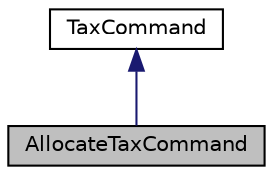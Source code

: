digraph "AllocateTaxCommand"
{
 // LATEX_PDF_SIZE
  edge [fontname="Helvetica",fontsize="10",labelfontname="Helvetica",labelfontsize="10"];
  node [fontname="Helvetica",fontsize="10",shape=record];
  Node1 [label="AllocateTaxCommand",height=0.2,width=0.4,color="black", fillcolor="grey75", style="filled", fontcolor="black",tooltip="A command to allocate a specific amount of tax to a government department."];
  Node2 -> Node1 [dir="back",color="midnightblue",fontsize="10",style="solid",fontname="Helvetica"];
  Node2 [label="TaxCommand",height=0.2,width=0.4,color="black", fillcolor="white", style="filled",URL="$classTaxCommand.html",tooltip=" "];
}

